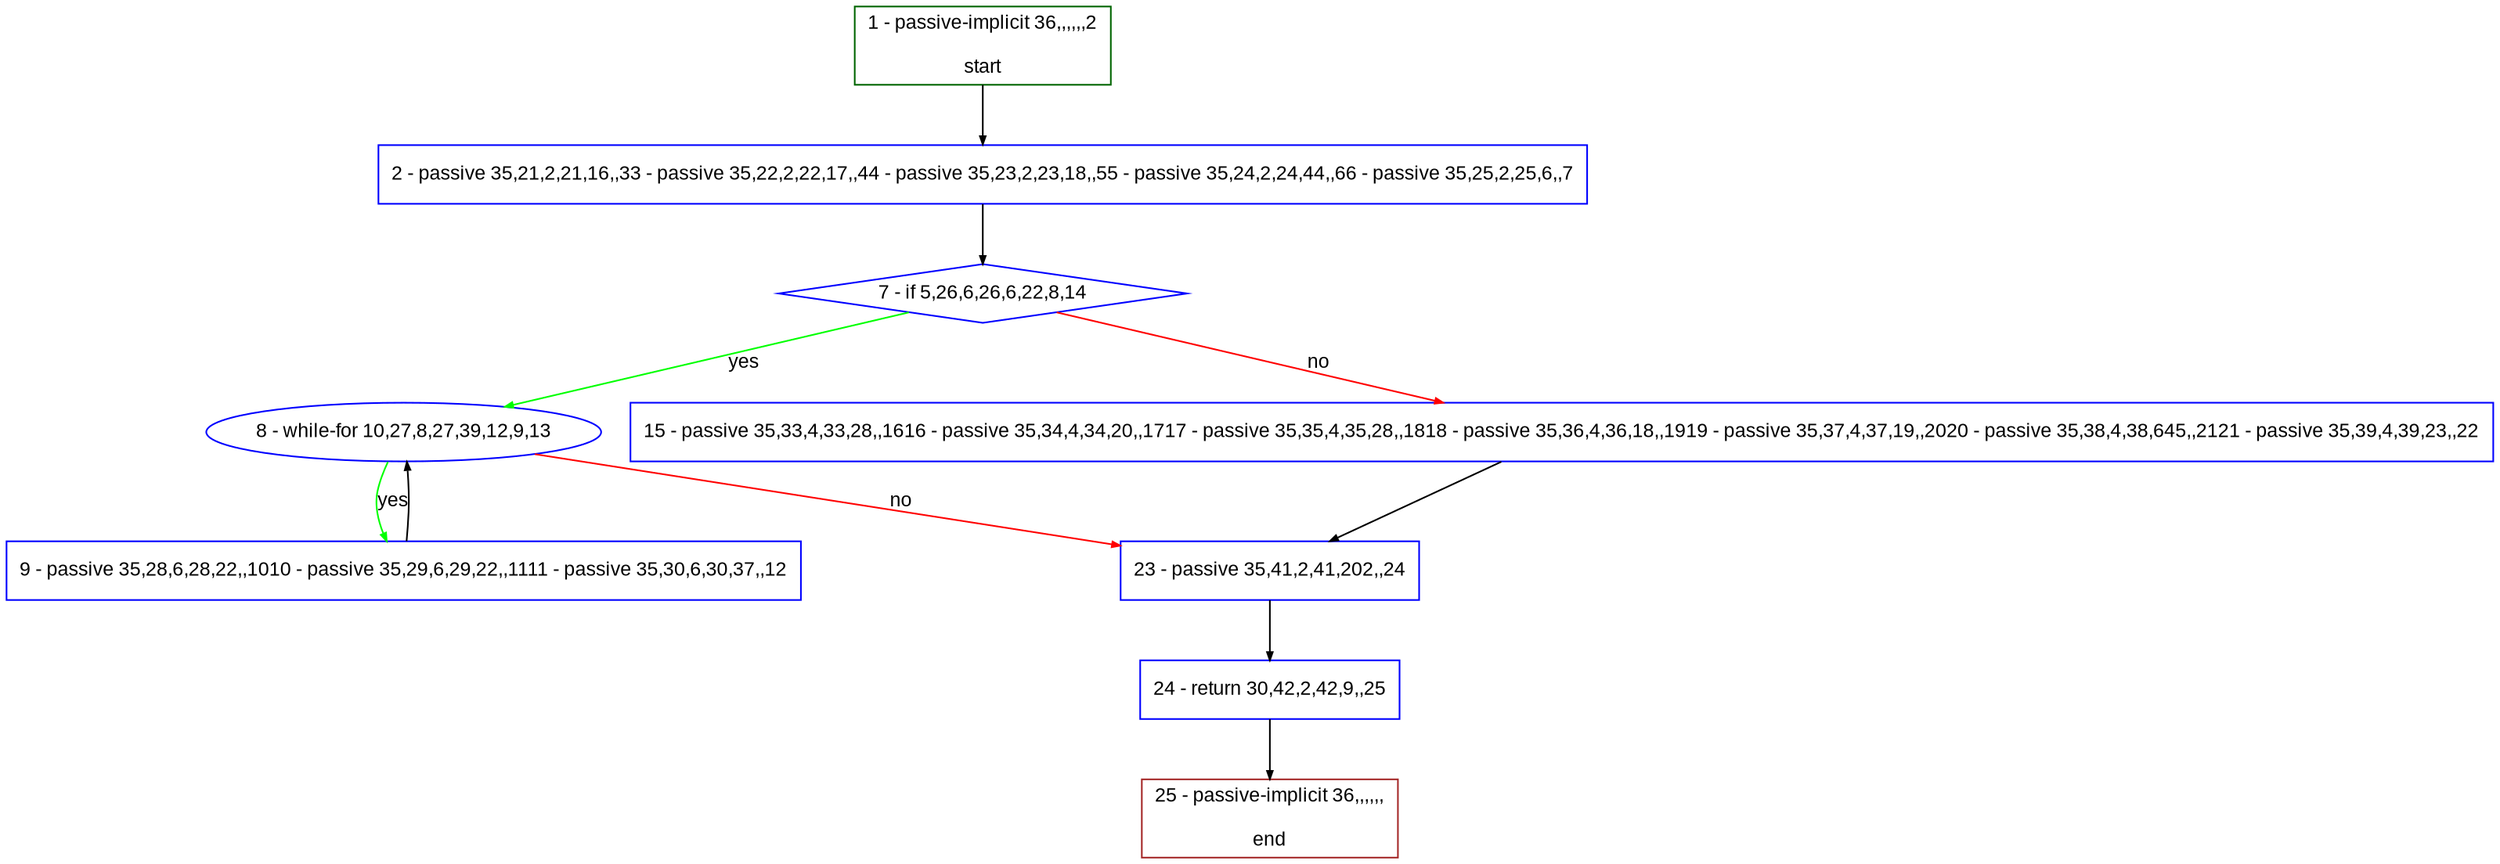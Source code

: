 digraph "" {
  graph [pack="true", label="", fontsize="12", packmode="clust", fontname="Arial", fillcolor="#FFFFCC", bgcolor="white", style="rounded,filled", compound="true"];
  node [node_initialized="no", label="", color="grey", fontsize="12", fillcolor="white", fontname="Arial", style="filled", shape="rectangle", compound="true", fixedsize="false"];
  edge [fontcolor="black", arrowhead="normal", arrowtail="none", arrowsize="0.5", ltail="", label="", color="black", fontsize="12", lhead="", fontname="Arial", dir="forward", compound="true"];
  __N1 [label="2 - passive 35,21,2,21,16,,33 - passive 35,22,2,22,17,,44 - passive 35,23,2,23,18,,55 - passive 35,24,2,24,44,,66 - passive 35,25,2,25,6,,7", color="#0000ff", fillcolor="#ffffff", style="filled", shape="box"];
  __N2 [label="1 - passive-implicit 36,,,,,,2\n\nstart", color="#006400", fillcolor="#ffffff", style="filled", shape="box"];
  __N3 [label="7 - if 5,26,6,26,6,22,8,14", color="#0000ff", fillcolor="#ffffff", style="filled", shape="diamond"];
  __N4 [label="8 - while-for 10,27,8,27,39,12,9,13", color="#0000ff", fillcolor="#ffffff", style="filled", shape="oval"];
  __N5 [label="15 - passive 35,33,4,33,28,,1616 - passive 35,34,4,34,20,,1717 - passive 35,35,4,35,28,,1818 - passive 35,36,4,36,18,,1919 - passive 35,37,4,37,19,,2020 - passive 35,38,4,38,645,,2121 - passive 35,39,4,39,23,,22", color="#0000ff", fillcolor="#ffffff", style="filled", shape="box"];
  __N6 [label="9 - passive 35,28,6,28,22,,1010 - passive 35,29,6,29,22,,1111 - passive 35,30,6,30,37,,12", color="#0000ff", fillcolor="#ffffff", style="filled", shape="box"];
  __N7 [label="23 - passive 35,41,2,41,202,,24", color="#0000ff", fillcolor="#ffffff", style="filled", shape="box"];
  __N8 [label="24 - return 30,42,2,42,9,,25", color="#0000ff", fillcolor="#ffffff", style="filled", shape="box"];
  __N9 [label="25 - passive-implicit 36,,,,,,\n\nend", color="#a52a2a", fillcolor="#ffffff", style="filled", shape="box"];
  __N2 -> __N1 [arrowhead="normal", arrowtail="none", color="#000000", label="", dir="forward"];
  __N1 -> __N3 [arrowhead="normal", arrowtail="none", color="#000000", label="", dir="forward"];
  __N3 -> __N4 [arrowhead="normal", arrowtail="none", color="#00ff00", label="yes", dir="forward"];
  __N3 -> __N5 [arrowhead="normal", arrowtail="none", color="#ff0000", label="no", dir="forward"];
  __N4 -> __N6 [arrowhead="normal", arrowtail="none", color="#00ff00", label="yes", dir="forward"];
  __N6 -> __N4 [arrowhead="normal", arrowtail="none", color="#000000", label="", dir="forward"];
  __N4 -> __N7 [arrowhead="normal", arrowtail="none", color="#ff0000", label="no", dir="forward"];
  __N5 -> __N7 [arrowhead="normal", arrowtail="none", color="#000000", label="", dir="forward"];
  __N7 -> __N8 [arrowhead="normal", arrowtail="none", color="#000000", label="", dir="forward"];
  __N8 -> __N9 [arrowhead="normal", arrowtail="none", color="#000000", label="", dir="forward"];
}
